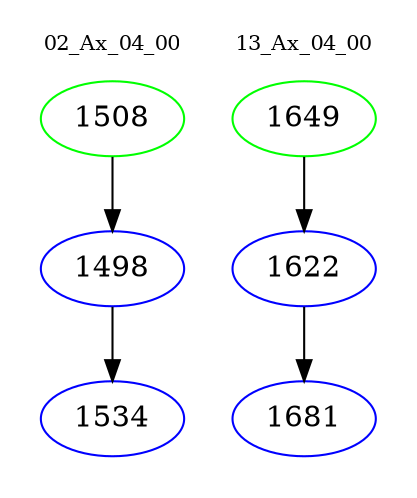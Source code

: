 digraph{
subgraph cluster_0 {
color = white
label = "02_Ax_04_00";
fontsize=10;
T0_1508 [label="1508", color="green"]
T0_1508 -> T0_1498 [color="black"]
T0_1498 [label="1498", color="blue"]
T0_1498 -> T0_1534 [color="black"]
T0_1534 [label="1534", color="blue"]
}
subgraph cluster_1 {
color = white
label = "13_Ax_04_00";
fontsize=10;
T1_1649 [label="1649", color="green"]
T1_1649 -> T1_1622 [color="black"]
T1_1622 [label="1622", color="blue"]
T1_1622 -> T1_1681 [color="black"]
T1_1681 [label="1681", color="blue"]
}
}
